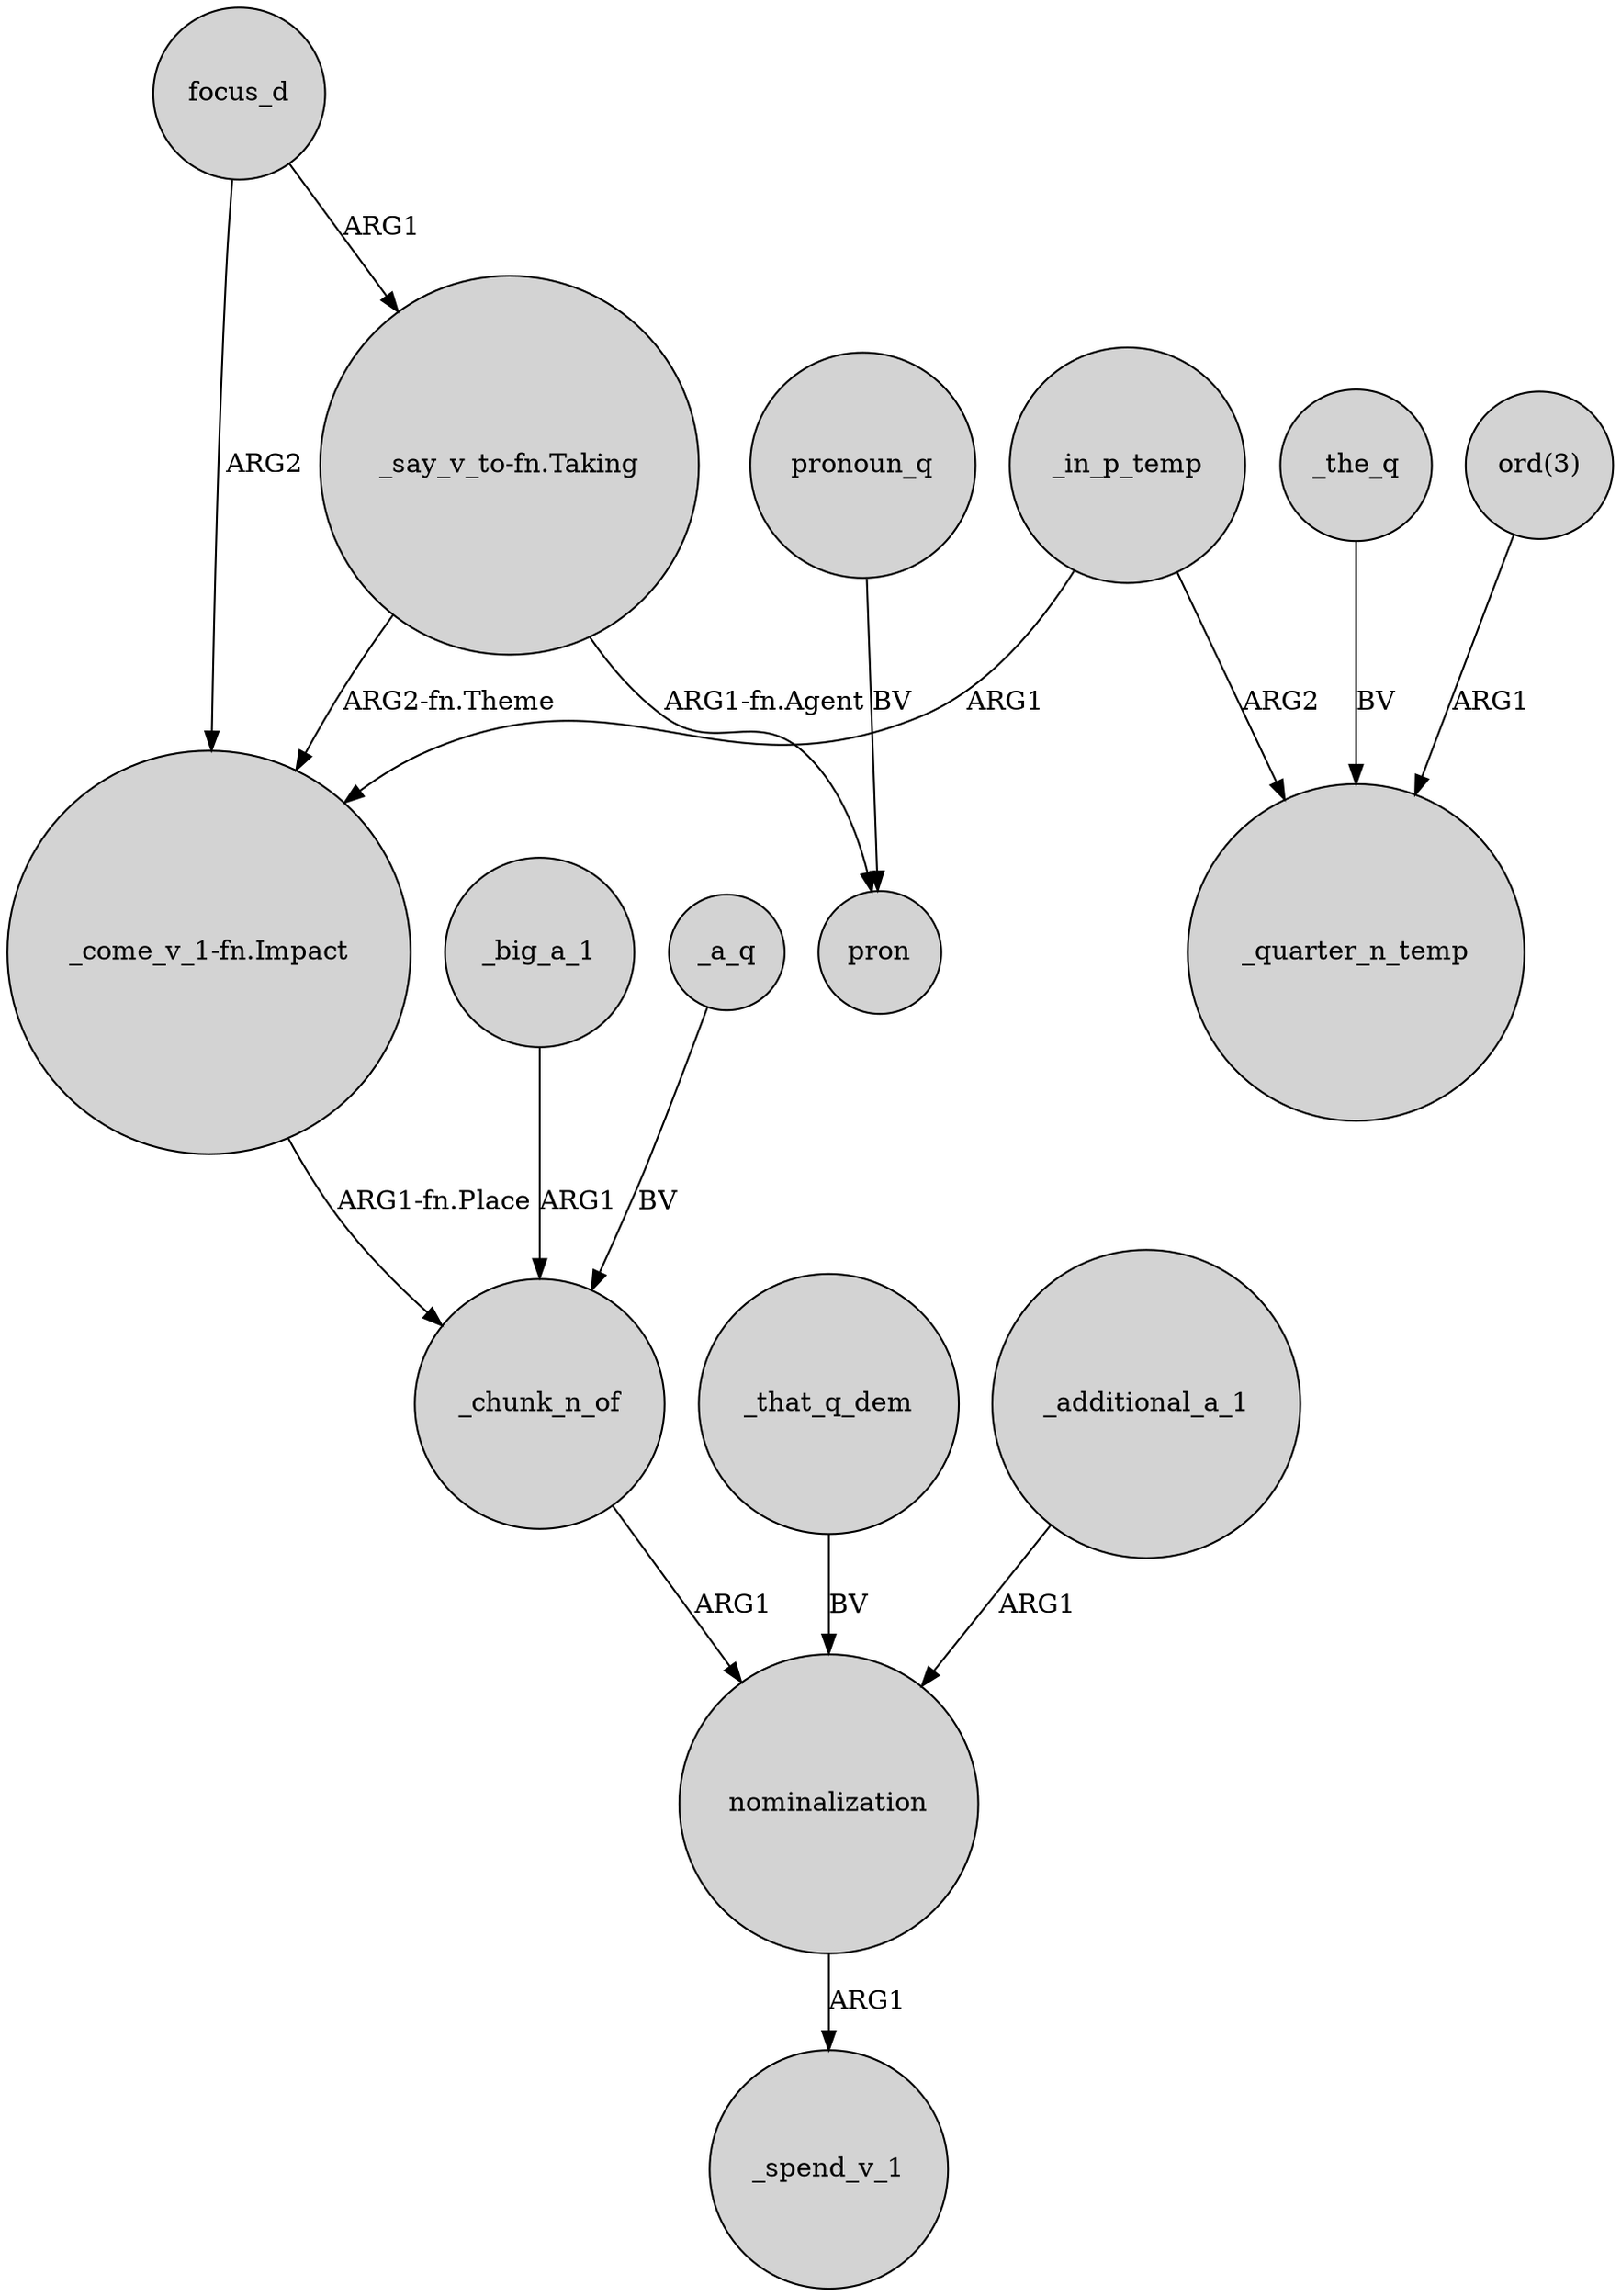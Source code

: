 digraph {
	node [shape=circle style=filled]
	_in_p_temp -> "_come_v_1-fn.Impact" [label=ARG1]
	_in_p_temp -> _quarter_n_temp [label=ARG2]
	_chunk_n_of -> nominalization [label=ARG1]
	"_come_v_1-fn.Impact" -> _chunk_n_of [label="ARG1-fn.Place"]
	"ord(3)" -> _quarter_n_temp [label=ARG1]
	focus_d -> "_say_v_to-fn.Taking" [label=ARG1]
	_big_a_1 -> _chunk_n_of [label=ARG1]
	nominalization -> _spend_v_1 [label=ARG1]
	"_say_v_to-fn.Taking" -> pron [label="ARG1-fn.Agent"]
	_a_q -> _chunk_n_of [label=BV]
	"_say_v_to-fn.Taking" -> "_come_v_1-fn.Impact" [label="ARG2-fn.Theme"]
	pronoun_q -> pron [label=BV]
	_that_q_dem -> nominalization [label=BV]
	_additional_a_1 -> nominalization [label=ARG1]
	_the_q -> _quarter_n_temp [label=BV]
	focus_d -> "_come_v_1-fn.Impact" [label=ARG2]
}
